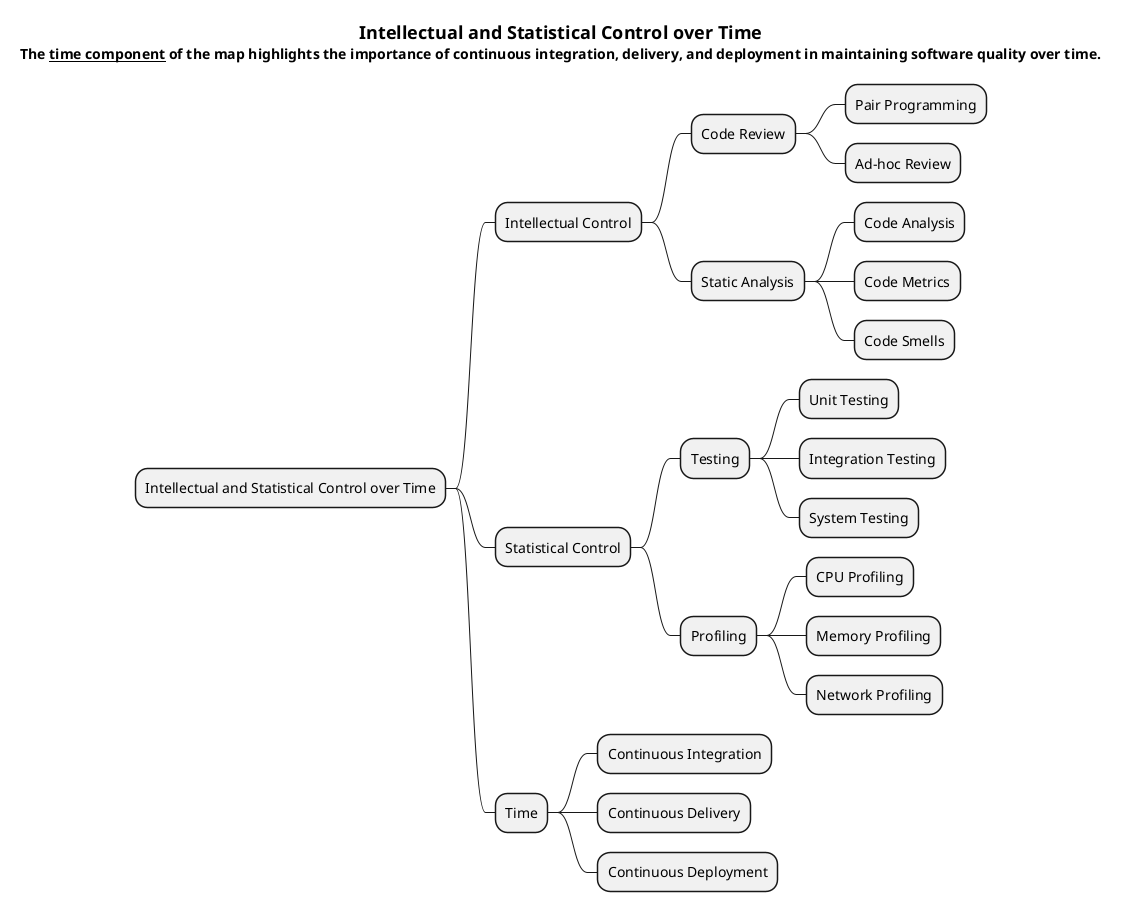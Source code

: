 @startmindmap
title = Intellectual and Statistical Control over Time \nThe __time component__ of the map highlights the importance of continuous integration, delivery, and deployment in maintaining software quality over time.

* Intellectual and Statistical Control over Time
** Intellectual Control
*** Code Review
**** Pair Programming
**** Ad-hoc Review
*** Static Analysis
**** Code Analysis
**** Code Metrics
**** Code Smells
** Statistical Control
*** Testing
**** Unit Testing
**** Integration Testing
**** System Testing
*** Profiling
**** CPU Profiling
**** Memory Profiling
**** Network Profiling
** Time
*** Continuous Integration
*** Continuous Delivery
*** Continuous Deployment
@endmindmap
